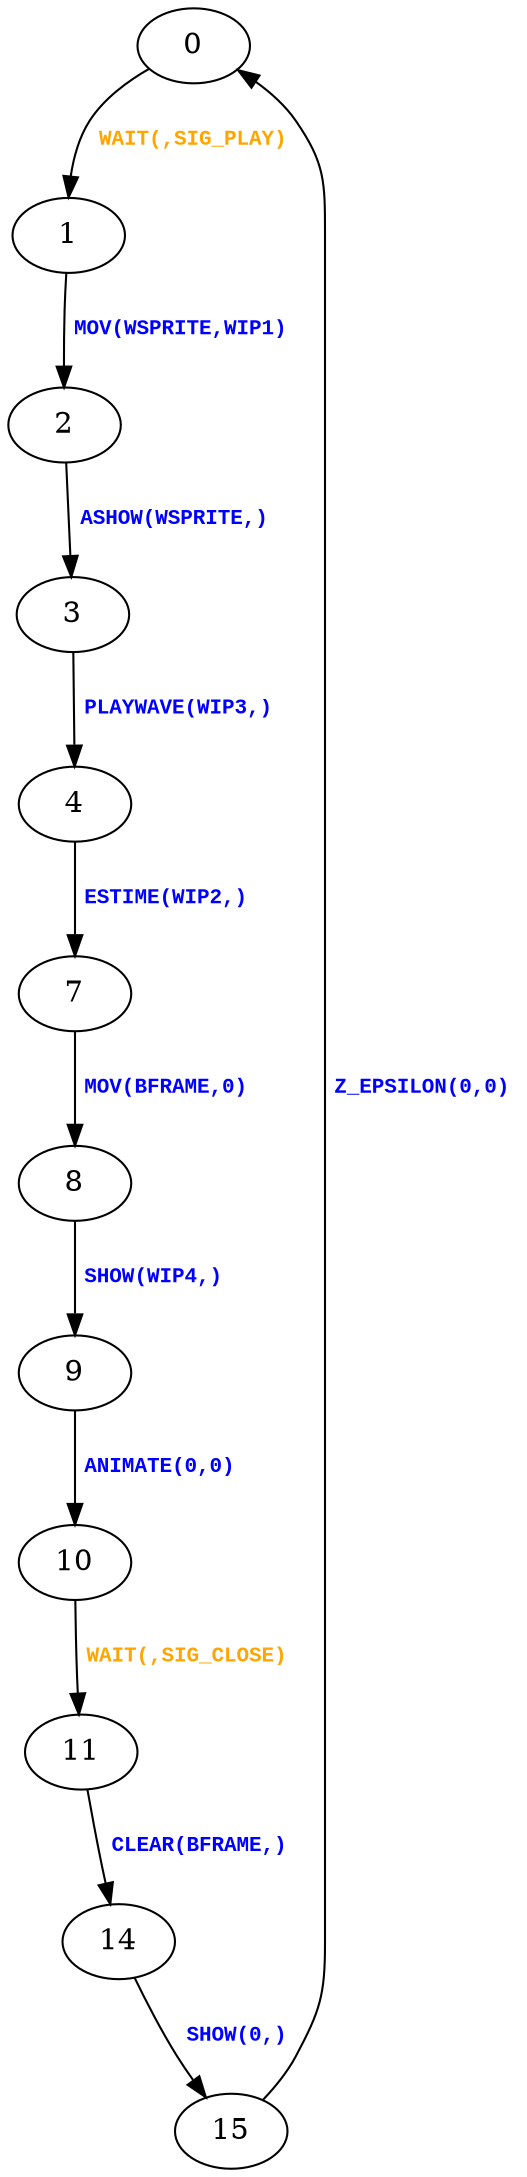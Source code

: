digraph {
 node [shape=oval];
"0" -> "1"[fontcolor=orange, label=< <table border="0"><tr><td><font face="Courier New" point-size="10"><b>WAIT(,SIG_PLAY)<br align="left"/></b></font></td></tr>
</table>>];
"1" -> "2"[fontcolor=blue, label=< <table border="0"><tr><td><font face="Courier New" point-size="10"><b>MOV(WSPRITE,WIP1)<br align="left"/></b></font></td></tr>
</table>>];
"10" -> "11"[fontcolor=orange, label=< <table border="0"><tr><td><font face="Courier New" point-size="10"><b>WAIT(,SIG_CLOSE)<br align="left"/></b></font></td></tr>
</table>>];
"11" -> "14"[fontcolor=blue, label=< <table border="0"><tr><td><font face="Courier New" point-size="10"><b>CLEAR(BFRAME,)<br align="left"/></b></font></td></tr>
</table>>];
"14" -> "15"[fontcolor=blue, label=< <table border="0"><tr><td><font face="Courier New" point-size="10"><b>SHOW(0,)<br align="left"/></b></font></td></tr>
</table>>];
"15" -> "0"[fontcolor=blue, label=< <table border="0"><tr><td><font face="Courier New" point-size="10"><b>Z_EPSILON(0,0)<br align="left"/></b></font></td></tr>
</table>>];
"2" -> "3"[fontcolor=blue, label=< <table border="0"><tr><td><font face="Courier New" point-size="10"><b>ASHOW(WSPRITE,)<br align="left"/></b></font></td></tr>
</table>>];
"3" -> "4"[fontcolor=blue, label=< <table border="0"><tr><td><font face="Courier New" point-size="10"><b>PLAYWAVE(WIP3,)<br align="left"/></b></font></td></tr>
</table>>];
"4" -> "7"[fontcolor=blue, label=< <table border="0"><tr><td><font face="Courier New" point-size="10"><b>ESTIME(WIP2,)<br align="left"/></b></font></td></tr>
</table>>];
"7" -> "8"[fontcolor=blue, label=< <table border="0"><tr><td><font face="Courier New" point-size="10"><b>MOV(BFRAME,0)<br align="left"/></b></font></td></tr>
</table>>];
"8" -> "9"[fontcolor=blue, label=< <table border="0"><tr><td><font face="Courier New" point-size="10"><b>SHOW(WIP4,)<br align="left"/></b></font></td></tr>
</table>>];
"9" -> "10"[fontcolor=blue, label=< <table border="0"><tr><td><font face="Courier New" point-size="10"><b>ANIMATE(0,0)<br align="left"/></b></font></td></tr>
</table>>];
}
